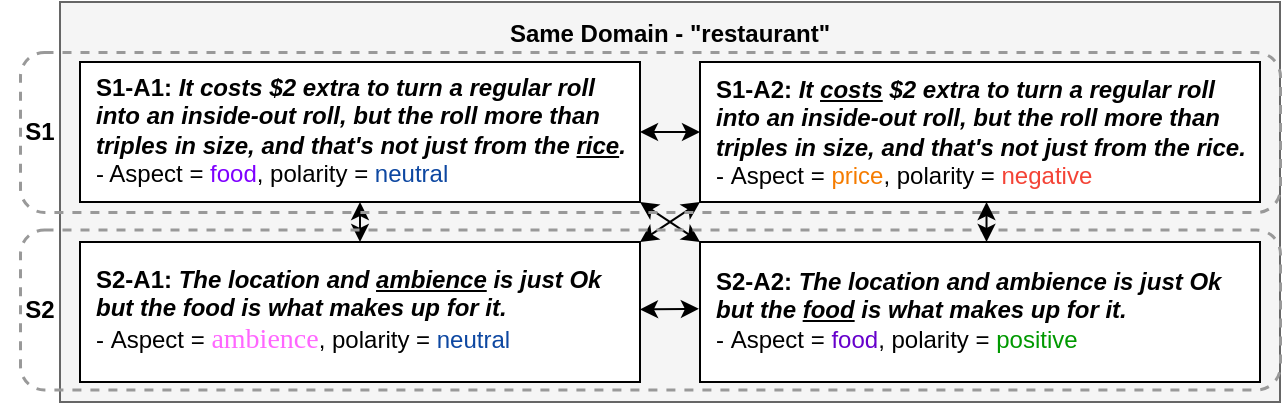 <mxfile version="15.1.4" type="github">
  <diagram id="QUVvCAwXGch43k0VpOjs" name="Page-1">
    <mxGraphModel dx="813" dy="403" grid="1" gridSize="10" guides="1" tooltips="1" connect="1" arrows="1" fold="1" page="1" pageScale="1" pageWidth="827" pageHeight="1169" math="0" shadow="0">
      <root>
        <mxCell id="0" />
        <mxCell id="1" parent="0" />
        <mxCell id="94RK0DoZ00d1Tz80vGn9-24" value="" style="rounded=0;whiteSpace=wrap;html=1;fillColor=#f5f5f5;strokeColor=#666666;fontColor=#333333;" parent="1" vertex="1">
          <mxGeometry x="270" y="100" width="610" height="200" as="geometry" />
        </mxCell>
        <mxCell id="94RK0DoZ00d1Tz80vGn9-3" value="&lt;div class=&quot;mind-clipboard&quot; style=&quot;line-height: 120%&quot;&gt;&lt;div style=&quot;text-align: left&quot;&gt;&lt;br&gt;&lt;/div&gt;&lt;div style=&quot;text-align: left&quot;&gt;&lt;div&gt;&lt;/div&gt;&lt;div&gt;&lt;/div&gt;&lt;div&gt;&lt;/div&gt;&lt;/div&gt;&lt;/div&gt;" style="rounded=0;whiteSpace=wrap;html=1;" parent="1" vertex="1">
          <mxGeometry x="280" y="130" width="280" height="70" as="geometry" />
        </mxCell>
        <mxCell id="94RK0DoZ00d1Tz80vGn9-4" value="&lt;div style=&quot;text-align: left&quot;&gt;&lt;b&gt;S1-A1:&amp;nbsp;&lt;i&gt;It costs $2 extra to turn a regular roll into an inside-out roll, but the roll more than triples in size, and that&#39;s not just from the&amp;nbsp;&lt;u&gt;rice&lt;/u&gt;.&amp;nbsp;&lt;/i&gt;&lt;/b&gt;&lt;/div&gt;&lt;div style=&quot;text-align: left&quot;&gt;- Aspect =&amp;nbsp;&lt;font color=&quot;#7f00ff&quot;&gt;food&lt;/font&gt;, polarity =&amp;nbsp;&lt;font color=&quot;#0d47a1&quot;&gt;neutral&lt;/font&gt;&lt;/div&gt;" style="text;html=1;strokeColor=none;fillColor=none;align=center;verticalAlign=middle;whiteSpace=wrap;rounded=0;" parent="1" vertex="1">
          <mxGeometry x="287" y="137.5" width="273" height="52.5" as="geometry" />
        </mxCell>
        <mxCell id="94RK0DoZ00d1Tz80vGn9-5" value="&lt;div class=&quot;mind-clipboard&quot; style=&quot;line-height: 120%&quot;&gt;&lt;div style=&quot;text-align: left&quot;&gt;&lt;br&gt;&lt;/div&gt;&lt;div style=&quot;text-align: left&quot;&gt;&lt;div&gt;&lt;/div&gt;&lt;div&gt;&lt;/div&gt;&lt;div&gt;&lt;/div&gt;&lt;/div&gt;&lt;/div&gt;" style="rounded=0;whiteSpace=wrap;html=1;" parent="1" vertex="1">
          <mxGeometry x="590" y="130" width="280" height="70" as="geometry" />
        </mxCell>
        <mxCell id="94RK0DoZ00d1Tz80vGn9-6" value="&lt;div style=&quot;text-align: left&quot;&gt;&lt;div class=&quot;mind-clipboard&quot;&gt;&lt;b&gt;S1-A2: &lt;i&gt;It &lt;u&gt;costs&lt;/u&gt; $2 extra to turn a regular roll into an inside-out roll, but the roll more than triples in size, and that&#39;s not just from the rice.&amp;nbsp;&lt;/i&gt;&lt;/b&gt;&lt;div&gt;&lt;div&gt;&lt;/div&gt;-&amp;nbsp;Aspect&amp;nbsp;= &lt;font color=&quot;#f57c00&quot;&gt;price&lt;/font&gt;, polarity = &lt;font color=&quot;#f44336&quot;&gt;negative&lt;/font&gt;&amp;nbsp;&lt;div&gt;&lt;/div&gt;&lt;div&gt;&lt;/div&gt;&lt;/div&gt;&lt;div&gt;&lt;/div&gt;&lt;div&gt;&lt;/div&gt;&lt;div&gt;&lt;/div&gt;&lt;/div&gt;&lt;/div&gt;" style="text;html=1;strokeColor=none;fillColor=none;align=center;verticalAlign=middle;whiteSpace=wrap;rounded=0;" parent="1" vertex="1">
          <mxGeometry x="597" y="137.5" width="273" height="55" as="geometry" />
        </mxCell>
        <mxCell id="94RK0DoZ00d1Tz80vGn9-7" value="&lt;div class=&quot;mind-clipboard&quot; style=&quot;line-height: 120%&quot;&gt;&lt;div style=&quot;text-align: left&quot;&gt;&lt;br&gt;&lt;/div&gt;&lt;div style=&quot;text-align: left&quot;&gt;&lt;div&gt;&lt;/div&gt;&lt;div&gt;&lt;/div&gt;&lt;div&gt;&lt;/div&gt;&lt;/div&gt;&lt;/div&gt;" style="rounded=0;whiteSpace=wrap;html=1;" parent="1" vertex="1">
          <mxGeometry x="280" y="220" width="280" height="70" as="geometry" />
        </mxCell>
        <mxCell id="94RK0DoZ00d1Tz80vGn9-8" value="&lt;div style=&quot;text-align: left&quot;&gt;&lt;div class=&quot;mind-clipboard&quot;&gt;&lt;b&gt;S2-A1:&amp;nbsp;&lt;/b&gt;&lt;span style=&quot;text-align: justify&quot;&gt;&lt;font style=&quot;font-size: 12px&quot;&gt;&lt;b&gt;&lt;i&gt;The location and &lt;u&gt;ambience&lt;/u&gt; is just Ok but the food is what makes up for it.&lt;/i&gt;&lt;/b&gt;&lt;/font&gt;&lt;/span&gt;&lt;/div&gt;&lt;div class=&quot;mind-clipboard&quot;&gt;&lt;div&gt;&lt;div&gt;&lt;/div&gt;-&amp;nbsp;Aspect&amp;nbsp;=&amp;nbsp;&lt;span style=&quot;font-family: &amp;#34;times new roman&amp;#34; ; font-size: 10.5pt&quot;&gt;&lt;font color=&quot;#ff66ff&quot;&gt;ambience&lt;/font&gt;&lt;/span&gt;&lt;span&gt;, polarity = &lt;/span&gt;&lt;font color=&quot;#0d47a1&quot;&gt;neutral&lt;/font&gt;&lt;/div&gt;&lt;div&gt;&lt;div&gt;&lt;/div&gt;&lt;div&gt;&lt;/div&gt;&lt;/div&gt;&lt;div&gt;&lt;/div&gt;&lt;div&gt;&lt;/div&gt;&lt;div&gt;&lt;/div&gt;&lt;/div&gt;&lt;/div&gt;" style="text;html=1;strokeColor=none;fillColor=none;align=center;verticalAlign=middle;whiteSpace=wrap;rounded=0;" parent="1" vertex="1">
          <mxGeometry x="287" y="227.5" width="273" height="52.5" as="geometry" />
        </mxCell>
        <mxCell id="94RK0DoZ00d1Tz80vGn9-25" value="&lt;b&gt;Same Domain - &quot;restaurant&quot;&lt;/b&gt;" style="text;html=1;strokeColor=none;fillColor=none;align=center;verticalAlign=middle;whiteSpace=wrap;rounded=0;" parent="1" vertex="1">
          <mxGeometry x="493" y="110" width="164" height="12" as="geometry" />
        </mxCell>
        <mxCell id="ZvaVnCW54o77c7x1LeFd-2" value="" style="endArrow=classic;startArrow=classic;html=1;entryX=0;entryY=0.5;entryDx=0;entryDy=0;" edge="1" parent="1" target="94RK0DoZ00d1Tz80vGn9-5">
          <mxGeometry width="50" height="50" relative="1" as="geometry">
            <mxPoint x="560" y="165" as="sourcePoint" />
            <mxPoint x="628" y="164.8" as="targetPoint" />
          </mxGeometry>
        </mxCell>
        <mxCell id="ZvaVnCW54o77c7x1LeFd-3" value="&lt;div class=&quot;mind-clipboard&quot; style=&quot;line-height: 120%&quot;&gt;&lt;div style=&quot;text-align: left&quot;&gt;&lt;br&gt;&lt;/div&gt;&lt;div style=&quot;text-align: left&quot;&gt;&lt;div&gt;&lt;/div&gt;&lt;div&gt;&lt;/div&gt;&lt;div&gt;&lt;/div&gt;&lt;/div&gt;&lt;/div&gt;" style="rounded=0;whiteSpace=wrap;html=1;" vertex="1" parent="1">
          <mxGeometry x="590" y="220" width="280" height="70" as="geometry" />
        </mxCell>
        <mxCell id="ZvaVnCW54o77c7x1LeFd-4" value="&lt;div style=&quot;text-align: left&quot;&gt;&lt;div class=&quot;mind-clipboard&quot;&gt;&lt;b&gt;S2-A2:&amp;nbsp;&lt;/b&gt;&lt;span style=&quot;text-align: justify&quot;&gt;&lt;font style=&quot;font-size: 12px&quot;&gt;&lt;b&gt;&lt;i&gt;The location and ambience is just Ok but the &lt;u&gt;food&lt;/u&gt; is what makes up for it.&lt;/i&gt;&lt;/b&gt;&lt;/font&gt;&lt;/span&gt;&lt;/div&gt;&lt;div class=&quot;mind-clipboard&quot;&gt;&lt;div&gt;&lt;div&gt;&lt;/div&gt;-&amp;nbsp;Aspect&amp;nbsp;= &lt;font color=&quot;#6600cc&quot;&gt;food&lt;/font&gt;, polarity = &lt;font color=&quot;#009900&quot;&gt;positive&lt;/font&gt;&lt;div&gt;&lt;/div&gt;&lt;div&gt;&lt;/div&gt;&lt;/div&gt;&lt;div&gt;&lt;/div&gt;&lt;div&gt;&lt;/div&gt;&lt;div&gt;&lt;/div&gt;&lt;/div&gt;&lt;/div&gt;" style="text;html=1;strokeColor=none;fillColor=none;align=center;verticalAlign=middle;whiteSpace=wrap;rounded=0;" vertex="1" parent="1">
          <mxGeometry x="597" y="227.5" width="273" height="52.5" as="geometry" />
        </mxCell>
        <mxCell id="ZvaVnCW54o77c7x1LeFd-5" value="" style="endArrow=classic;startArrow=classic;html=1;entryX=-0.002;entryY=0.477;entryDx=0;entryDy=0;entryPerimeter=0;exitX=1;exitY=0.5;exitDx=0;exitDy=0;" edge="1" parent="1" source="94RK0DoZ00d1Tz80vGn9-8" target="ZvaVnCW54o77c7x1LeFd-3">
          <mxGeometry width="50" height="50" relative="1" as="geometry">
            <mxPoint x="590.0" y="253.55" as="sourcePoint" />
            <mxPoint x="628" y="253.55" as="targetPoint" />
          </mxGeometry>
        </mxCell>
        <mxCell id="ZvaVnCW54o77c7x1LeFd-7" value="" style="endArrow=classic;startArrow=classic;html=1;exitX=0.5;exitY=0;exitDx=0;exitDy=0;entryX=0.5;entryY=1;entryDx=0;entryDy=0;" edge="1" parent="1" source="94RK0DoZ00d1Tz80vGn9-7" target="94RK0DoZ00d1Tz80vGn9-3">
          <mxGeometry width="50" height="50" relative="1" as="geometry">
            <mxPoint x="420" y="120" as="sourcePoint" />
            <mxPoint x="435" y="200" as="targetPoint" />
          </mxGeometry>
        </mxCell>
        <mxCell id="ZvaVnCW54o77c7x1LeFd-12" value="" style="endArrow=classic;startArrow=classic;html=1;exitX=1;exitY=1;exitDx=0;exitDy=0;entryX=0;entryY=0;entryDx=0;entryDy=0;" edge="1" parent="1" source="94RK0DoZ00d1Tz80vGn9-3" target="ZvaVnCW54o77c7x1LeFd-3">
          <mxGeometry width="50" height="50" relative="1" as="geometry">
            <mxPoint x="660" y="400" as="sourcePoint" />
            <mxPoint x="710" y="350" as="targetPoint" />
          </mxGeometry>
        </mxCell>
        <mxCell id="ZvaVnCW54o77c7x1LeFd-13" value="" style="endArrow=classic;startArrow=classic;html=1;entryX=0;entryY=1;entryDx=0;entryDy=0;exitX=1;exitY=0;exitDx=0;exitDy=0;" edge="1" parent="1" source="94RK0DoZ00d1Tz80vGn9-7" target="94RK0DoZ00d1Tz80vGn9-5">
          <mxGeometry width="50" height="50" relative="1" as="geometry">
            <mxPoint x="620" y="420" as="sourcePoint" />
            <mxPoint x="670" y="370" as="targetPoint" />
          </mxGeometry>
        </mxCell>
        <mxCell id="ZvaVnCW54o77c7x1LeFd-15" value="" style="rounded=1;whiteSpace=wrap;html=1;fillColor=none;dashed=1;strokeColor=#999999;strokeWidth=1.5;" vertex="1" parent="1">
          <mxGeometry x="250" y="213.75" width="630" height="80" as="geometry" />
        </mxCell>
        <mxCell id="ZvaVnCW54o77c7x1LeFd-16" value="&lt;b&gt;S1&lt;/b&gt;" style="text;html=1;strokeColor=none;fillColor=none;align=center;verticalAlign=middle;whiteSpace=wrap;rounded=0;dashed=1;" vertex="1" parent="1">
          <mxGeometry x="240" y="155" width="40" height="20" as="geometry" />
        </mxCell>
        <mxCell id="ZvaVnCW54o77c7x1LeFd-17" value="&lt;b&gt;S2&lt;/b&gt;" style="text;html=1;strokeColor=none;fillColor=none;align=center;verticalAlign=middle;whiteSpace=wrap;rounded=0;dashed=1;" vertex="1" parent="1">
          <mxGeometry x="240" y="243.75" width="40" height="20" as="geometry" />
        </mxCell>
        <mxCell id="ZvaVnCW54o77c7x1LeFd-18" value="" style="rounded=1;whiteSpace=wrap;html=1;fillColor=none;dashed=1;strokeColor=#999999;strokeWidth=1.5;" vertex="1" parent="1">
          <mxGeometry x="250" y="125" width="630" height="80" as="geometry" />
        </mxCell>
        <mxCell id="ZvaVnCW54o77c7x1LeFd-19" value="" style="endArrow=classic;startArrow=classic;html=1;exitX=0.5;exitY=0;exitDx=0;exitDy=0;entryX=0.5;entryY=1;entryDx=0;entryDy=0;" edge="1" parent="1">
          <mxGeometry width="50" height="50" relative="1" as="geometry">
            <mxPoint x="733.26" y="220" as="sourcePoint" />
            <mxPoint x="733.26" y="200.0" as="targetPoint" />
          </mxGeometry>
        </mxCell>
      </root>
    </mxGraphModel>
  </diagram>
</mxfile>
